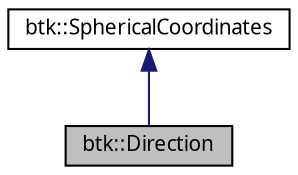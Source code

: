 digraph G
{
  edge [fontname="FreeSans.ttf",fontsize="10",labelfontname="FreeSans.ttf",labelfontsize="10"];
  node [fontname="FreeSans.ttf",fontsize="10",shape=record];
  Node1 [label="btk::Direction",height=0.2,width=0.4,color="black", fillcolor="grey75", style="filled" fontcolor="black"];
  Node2 -> Node1 [dir=back,color="midnightblue",fontsize="10",style="solid",fontname="FreeSans.ttf"];
  Node2 [label="btk::SphericalCoordinates",height=0.2,width=0.4,color="black", fillcolor="white", style="filled",URL="$classbtk_1_1_spherical_coordinates.html",tooltip="Spherical coordinates."];
}
